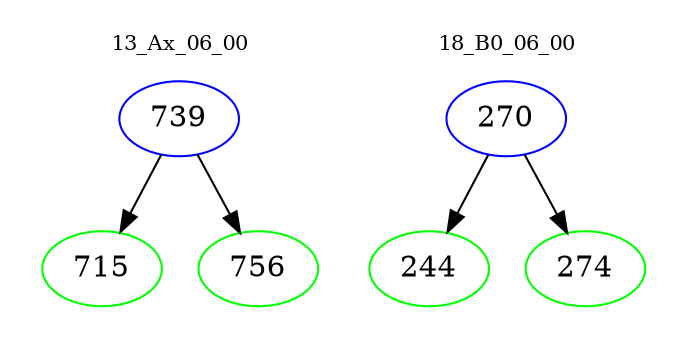 digraph{
subgraph cluster_0 {
color = white
label = "13_Ax_06_00";
fontsize=10;
T0_739 [label="739", color="blue"]
T0_739 -> T0_715 [color="black"]
T0_715 [label="715", color="green"]
T0_739 -> T0_756 [color="black"]
T0_756 [label="756", color="green"]
}
subgraph cluster_1 {
color = white
label = "18_B0_06_00";
fontsize=10;
T1_270 [label="270", color="blue"]
T1_270 -> T1_244 [color="black"]
T1_244 [label="244", color="green"]
T1_270 -> T1_274 [color="black"]
T1_274 [label="274", color="green"]
}
}
